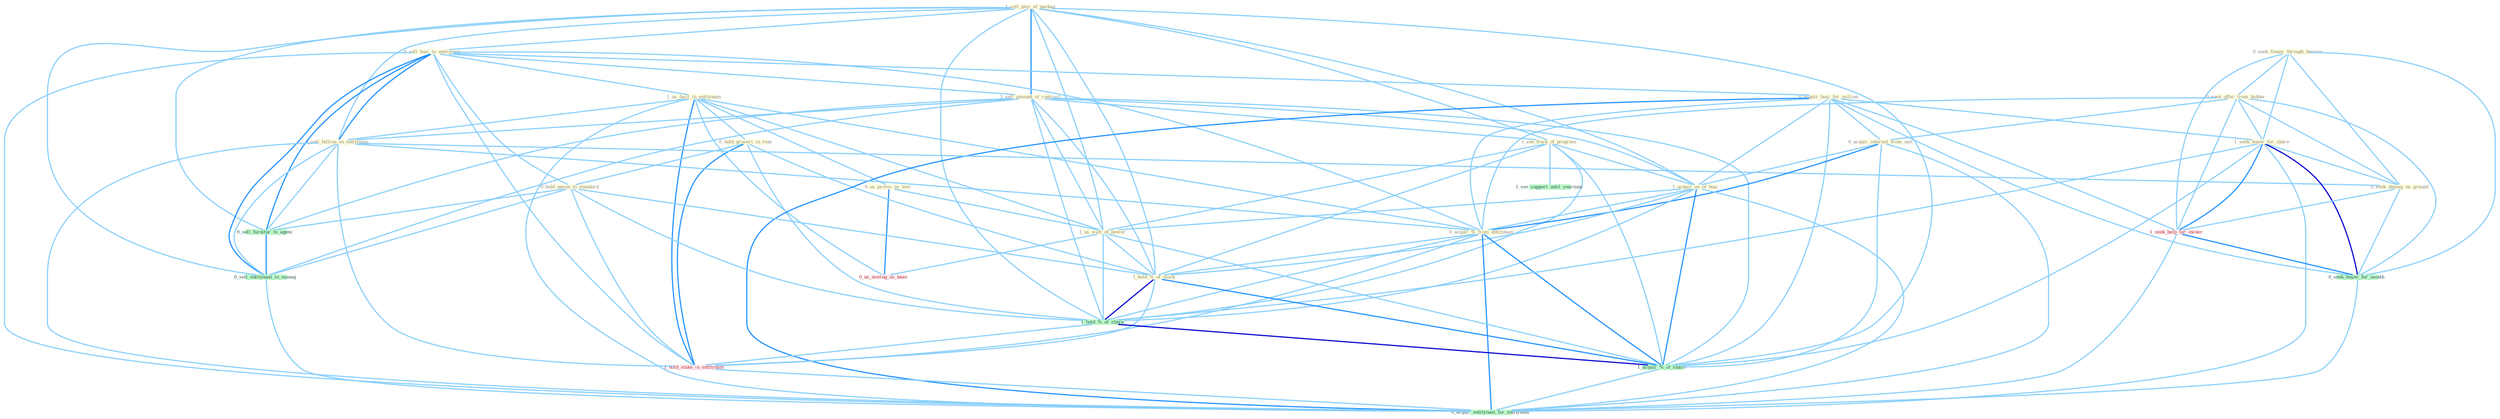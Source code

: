 Graph G{ 
    node
    [shape=polygon,style=filled,width=.5,height=.06,color="#BDFCC9",fixedsize=true,fontsize=4,
    fontcolor="#2f4f4f"];
    {node
    [color="#ffffe0", fontcolor="#8b7d6b"] "1_sell_piec_of_packag " "0_sell_busi_to_entitynam " "0_seek_financ_through_borrow " "1_us_facil_in_entitynam " "1_sell_amount_of_contract " "0_us_provis_as_test " "0_hold_groceri_in_rear " "0_acquir_busi_for_million " "0_sell_billion_on_entitynam " "1_see_flock_of_program " "0_hold_anyon_to_standard " "0_seek_offer_from_bidder " "0_acquir_interest_from_unit " "1_acquir_on_of_busi " "0_acquir_%_from_entitynam " "1_us_watt_of_power " "1_seek_buyer_for_share " "0_seek_damag_on_ground " "1_hold_%_of_stock "}
{node [color="#fff0f5", fontcolor="#b22222"] "1_hold_stake_in_entitynam " "1_seek_help_for_owner " "0_us_averag_as_base "}
edge [color="#B0E2FF"];

	"1_sell_piec_of_packag " -- "0_sell_busi_to_entitynam " [w="1", color="#87cefa" ];
	"1_sell_piec_of_packag " -- "1_sell_amount_of_contract " [w="2", color="#1e90ff" , len=0.8];
	"1_sell_piec_of_packag " -- "0_sell_billion_on_entitynam " [w="1", color="#87cefa" ];
	"1_sell_piec_of_packag " -- "1_see_flock_of_program " [w="1", color="#87cefa" ];
	"1_sell_piec_of_packag " -- "1_acquir_on_of_busi " [w="1", color="#87cefa" ];
	"1_sell_piec_of_packag " -- "1_us_watt_of_power " [w="1", color="#87cefa" ];
	"1_sell_piec_of_packag " -- "1_hold_%_of_stock " [w="1", color="#87cefa" ];
	"1_sell_piec_of_packag " -- "1_hold_%_of_share " [w="1", color="#87cefa" ];
	"1_sell_piec_of_packag " -- "1_acquir_%_of_share " [w="1", color="#87cefa" ];
	"1_sell_piec_of_packag " -- "0_sell_furnitur_to_agenc " [w="1", color="#87cefa" ];
	"1_sell_piec_of_packag " -- "0_sell_entitynam_to_manag " [w="1", color="#87cefa" ];
	"0_sell_busi_to_entitynam " -- "1_us_facil_in_entitynam " [w="1", color="#87cefa" ];
	"0_sell_busi_to_entitynam " -- "1_sell_amount_of_contract " [w="1", color="#87cefa" ];
	"0_sell_busi_to_entitynam " -- "0_acquir_busi_for_million " [w="1", color="#87cefa" ];
	"0_sell_busi_to_entitynam " -- "0_sell_billion_on_entitynam " [w="2", color="#1e90ff" , len=0.8];
	"0_sell_busi_to_entitynam " -- "0_hold_anyon_to_standard " [w="1", color="#87cefa" ];
	"0_sell_busi_to_entitynam " -- "0_acquir_%_from_entitynam " [w="1", color="#87cefa" ];
	"0_sell_busi_to_entitynam " -- "1_hold_stake_in_entitynam " [w="1", color="#87cefa" ];
	"0_sell_busi_to_entitynam " -- "0_sell_furnitur_to_agenc " [w="2", color="#1e90ff" , len=0.8];
	"0_sell_busi_to_entitynam " -- "0_sell_entitynam_to_manag " [w="2", color="#1e90ff" , len=0.8];
	"0_sell_busi_to_entitynam " -- "0_acquir_entitynam_for_entitynam " [w="1", color="#87cefa" ];
	"0_seek_financ_through_borrow " -- "0_seek_offer_from_bidder " [w="1", color="#87cefa" ];
	"0_seek_financ_through_borrow " -- "1_seek_buyer_for_share " [w="1", color="#87cefa" ];
	"0_seek_financ_through_borrow " -- "0_seek_damag_on_ground " [w="1", color="#87cefa" ];
	"0_seek_financ_through_borrow " -- "1_seek_help_for_owner " [w="1", color="#87cefa" ];
	"0_seek_financ_through_borrow " -- "0_seek_buyer_for_month " [w="1", color="#87cefa" ];
	"1_us_facil_in_entitynam " -- "0_us_provis_as_test " [w="1", color="#87cefa" ];
	"1_us_facil_in_entitynam " -- "0_hold_groceri_in_rear " [w="1", color="#87cefa" ];
	"1_us_facil_in_entitynam " -- "0_sell_billion_on_entitynam " [w="1", color="#87cefa" ];
	"1_us_facil_in_entitynam " -- "0_acquir_%_from_entitynam " [w="1", color="#87cefa" ];
	"1_us_facil_in_entitynam " -- "1_us_watt_of_power " [w="1", color="#87cefa" ];
	"1_us_facil_in_entitynam " -- "1_hold_stake_in_entitynam " [w="2", color="#1e90ff" , len=0.8];
	"1_us_facil_in_entitynam " -- "0_us_averag_as_base " [w="1", color="#87cefa" ];
	"1_us_facil_in_entitynam " -- "0_acquir_entitynam_for_entitynam " [w="1", color="#87cefa" ];
	"1_sell_amount_of_contract " -- "0_sell_billion_on_entitynam " [w="1", color="#87cefa" ];
	"1_sell_amount_of_contract " -- "1_see_flock_of_program " [w="1", color="#87cefa" ];
	"1_sell_amount_of_contract " -- "1_acquir_on_of_busi " [w="1", color="#87cefa" ];
	"1_sell_amount_of_contract " -- "1_us_watt_of_power " [w="1", color="#87cefa" ];
	"1_sell_amount_of_contract " -- "1_hold_%_of_stock " [w="1", color="#87cefa" ];
	"1_sell_amount_of_contract " -- "1_hold_%_of_share " [w="1", color="#87cefa" ];
	"1_sell_amount_of_contract " -- "1_acquir_%_of_share " [w="1", color="#87cefa" ];
	"1_sell_amount_of_contract " -- "0_sell_furnitur_to_agenc " [w="1", color="#87cefa" ];
	"1_sell_amount_of_contract " -- "0_sell_entitynam_to_manag " [w="1", color="#87cefa" ];
	"0_us_provis_as_test " -- "1_us_watt_of_power " [w="1", color="#87cefa" ];
	"0_us_provis_as_test " -- "0_us_averag_as_base " [w="2", color="#1e90ff" , len=0.8];
	"0_hold_groceri_in_rear " -- "0_hold_anyon_to_standard " [w="1", color="#87cefa" ];
	"0_hold_groceri_in_rear " -- "1_hold_%_of_stock " [w="1", color="#87cefa" ];
	"0_hold_groceri_in_rear " -- "1_hold_%_of_share " [w="1", color="#87cefa" ];
	"0_hold_groceri_in_rear " -- "1_hold_stake_in_entitynam " [w="2", color="#1e90ff" , len=0.8];
	"0_acquir_busi_for_million " -- "0_acquir_interest_from_unit " [w="1", color="#87cefa" ];
	"0_acquir_busi_for_million " -- "1_acquir_on_of_busi " [w="1", color="#87cefa" ];
	"0_acquir_busi_for_million " -- "0_acquir_%_from_entitynam " [w="1", color="#87cefa" ];
	"0_acquir_busi_for_million " -- "1_seek_buyer_for_share " [w="1", color="#87cefa" ];
	"0_acquir_busi_for_million " -- "1_seek_help_for_owner " [w="1", color="#87cefa" ];
	"0_acquir_busi_for_million " -- "0_seek_buyer_for_month " [w="1", color="#87cefa" ];
	"0_acquir_busi_for_million " -- "1_acquir_%_of_share " [w="1", color="#87cefa" ];
	"0_acquir_busi_for_million " -- "0_acquir_entitynam_for_entitynam " [w="2", color="#1e90ff" , len=0.8];
	"0_sell_billion_on_entitynam " -- "0_acquir_%_from_entitynam " [w="1", color="#87cefa" ];
	"0_sell_billion_on_entitynam " -- "0_seek_damag_on_ground " [w="1", color="#87cefa" ];
	"0_sell_billion_on_entitynam " -- "1_hold_stake_in_entitynam " [w="1", color="#87cefa" ];
	"0_sell_billion_on_entitynam " -- "0_sell_furnitur_to_agenc " [w="1", color="#87cefa" ];
	"0_sell_billion_on_entitynam " -- "0_sell_entitynam_to_manag " [w="1", color="#87cefa" ];
	"0_sell_billion_on_entitynam " -- "0_acquir_entitynam_for_entitynam " [w="1", color="#87cefa" ];
	"1_see_flock_of_program " -- "1_acquir_on_of_busi " [w="1", color="#87cefa" ];
	"1_see_flock_of_program " -- "1_us_watt_of_power " [w="1", color="#87cefa" ];
	"1_see_flock_of_program " -- "1_hold_%_of_stock " [w="1", color="#87cefa" ];
	"1_see_flock_of_program " -- "1_hold_%_of_share " [w="1", color="#87cefa" ];
	"1_see_flock_of_program " -- "1_acquir_%_of_share " [w="1", color="#87cefa" ];
	"1_see_flock_of_program " -- "1_see_support_until_yearnum " [w="1", color="#87cefa" ];
	"0_hold_anyon_to_standard " -- "1_hold_%_of_stock " [w="1", color="#87cefa" ];
	"0_hold_anyon_to_standard " -- "1_hold_%_of_share " [w="1", color="#87cefa" ];
	"0_hold_anyon_to_standard " -- "1_hold_stake_in_entitynam " [w="1", color="#87cefa" ];
	"0_hold_anyon_to_standard " -- "0_sell_furnitur_to_agenc " [w="1", color="#87cefa" ];
	"0_hold_anyon_to_standard " -- "0_sell_entitynam_to_manag " [w="1", color="#87cefa" ];
	"0_seek_offer_from_bidder " -- "0_acquir_interest_from_unit " [w="1", color="#87cefa" ];
	"0_seek_offer_from_bidder " -- "0_acquir_%_from_entitynam " [w="1", color="#87cefa" ];
	"0_seek_offer_from_bidder " -- "1_seek_buyer_for_share " [w="1", color="#87cefa" ];
	"0_seek_offer_from_bidder " -- "0_seek_damag_on_ground " [w="1", color="#87cefa" ];
	"0_seek_offer_from_bidder " -- "1_seek_help_for_owner " [w="1", color="#87cefa" ];
	"0_seek_offer_from_bidder " -- "0_seek_buyer_for_month " [w="1", color="#87cefa" ];
	"0_acquir_interest_from_unit " -- "1_acquir_on_of_busi " [w="1", color="#87cefa" ];
	"0_acquir_interest_from_unit " -- "0_acquir_%_from_entitynam " [w="2", color="#1e90ff" , len=0.8];
	"0_acquir_interest_from_unit " -- "1_acquir_%_of_share " [w="1", color="#87cefa" ];
	"0_acquir_interest_from_unit " -- "0_acquir_entitynam_for_entitynam " [w="1", color="#87cefa" ];
	"1_acquir_on_of_busi " -- "0_acquir_%_from_entitynam " [w="1", color="#87cefa" ];
	"1_acquir_on_of_busi " -- "1_us_watt_of_power " [w="1", color="#87cefa" ];
	"1_acquir_on_of_busi " -- "1_hold_%_of_stock " [w="1", color="#87cefa" ];
	"1_acquir_on_of_busi " -- "1_hold_%_of_share " [w="1", color="#87cefa" ];
	"1_acquir_on_of_busi " -- "1_acquir_%_of_share " [w="2", color="#1e90ff" , len=0.8];
	"1_acquir_on_of_busi " -- "0_acquir_entitynam_for_entitynam " [w="1", color="#87cefa" ];
	"0_acquir_%_from_entitynam " -- "1_hold_%_of_stock " [w="1", color="#87cefa" ];
	"0_acquir_%_from_entitynam " -- "1_hold_%_of_share " [w="1", color="#87cefa" ];
	"0_acquir_%_from_entitynam " -- "1_hold_stake_in_entitynam " [w="1", color="#87cefa" ];
	"0_acquir_%_from_entitynam " -- "1_acquir_%_of_share " [w="2", color="#1e90ff" , len=0.8];
	"0_acquir_%_from_entitynam " -- "0_acquir_entitynam_for_entitynam " [w="2", color="#1e90ff" , len=0.8];
	"1_us_watt_of_power " -- "1_hold_%_of_stock " [w="1", color="#87cefa" ];
	"1_us_watt_of_power " -- "1_hold_%_of_share " [w="1", color="#87cefa" ];
	"1_us_watt_of_power " -- "1_acquir_%_of_share " [w="1", color="#87cefa" ];
	"1_us_watt_of_power " -- "0_us_averag_as_base " [w="1", color="#87cefa" ];
	"1_seek_buyer_for_share " -- "0_seek_damag_on_ground " [w="1", color="#87cefa" ];
	"1_seek_buyer_for_share " -- "1_hold_%_of_share " [w="1", color="#87cefa" ];
	"1_seek_buyer_for_share " -- "1_seek_help_for_owner " [w="2", color="#1e90ff" , len=0.8];
	"1_seek_buyer_for_share " -- "0_seek_buyer_for_month " [w="3", color="#0000cd" , len=0.6];
	"1_seek_buyer_for_share " -- "1_acquir_%_of_share " [w="1", color="#87cefa" ];
	"1_seek_buyer_for_share " -- "0_acquir_entitynam_for_entitynam " [w="1", color="#87cefa" ];
	"0_seek_damag_on_ground " -- "1_seek_help_for_owner " [w="1", color="#87cefa" ];
	"0_seek_damag_on_ground " -- "0_seek_buyer_for_month " [w="1", color="#87cefa" ];
	"1_hold_%_of_stock " -- "1_hold_%_of_share " [w="3", color="#0000cd" , len=0.6];
	"1_hold_%_of_stock " -- "1_hold_stake_in_entitynam " [w="1", color="#87cefa" ];
	"1_hold_%_of_stock " -- "1_acquir_%_of_share " [w="2", color="#1e90ff" , len=0.8];
	"1_hold_%_of_share " -- "1_hold_stake_in_entitynam " [w="1", color="#87cefa" ];
	"1_hold_%_of_share " -- "1_acquir_%_of_share " [w="3", color="#0000cd" , len=0.6];
	"1_hold_stake_in_entitynam " -- "0_acquir_entitynam_for_entitynam " [w="1", color="#87cefa" ];
	"1_seek_help_for_owner " -- "0_seek_buyer_for_month " [w="2", color="#1e90ff" , len=0.8];
	"1_seek_help_for_owner " -- "0_acquir_entitynam_for_entitynam " [w="1", color="#87cefa" ];
	"0_seek_buyer_for_month " -- "0_acquir_entitynam_for_entitynam " [w="1", color="#87cefa" ];
	"1_acquir_%_of_share " -- "0_acquir_entitynam_for_entitynam " [w="1", color="#87cefa" ];
	"0_sell_furnitur_to_agenc " -- "0_sell_entitynam_to_manag " [w="2", color="#1e90ff" , len=0.8];
	"0_sell_entitynam_to_manag " -- "0_acquir_entitynam_for_entitynam " [w="1", color="#87cefa" ];
}